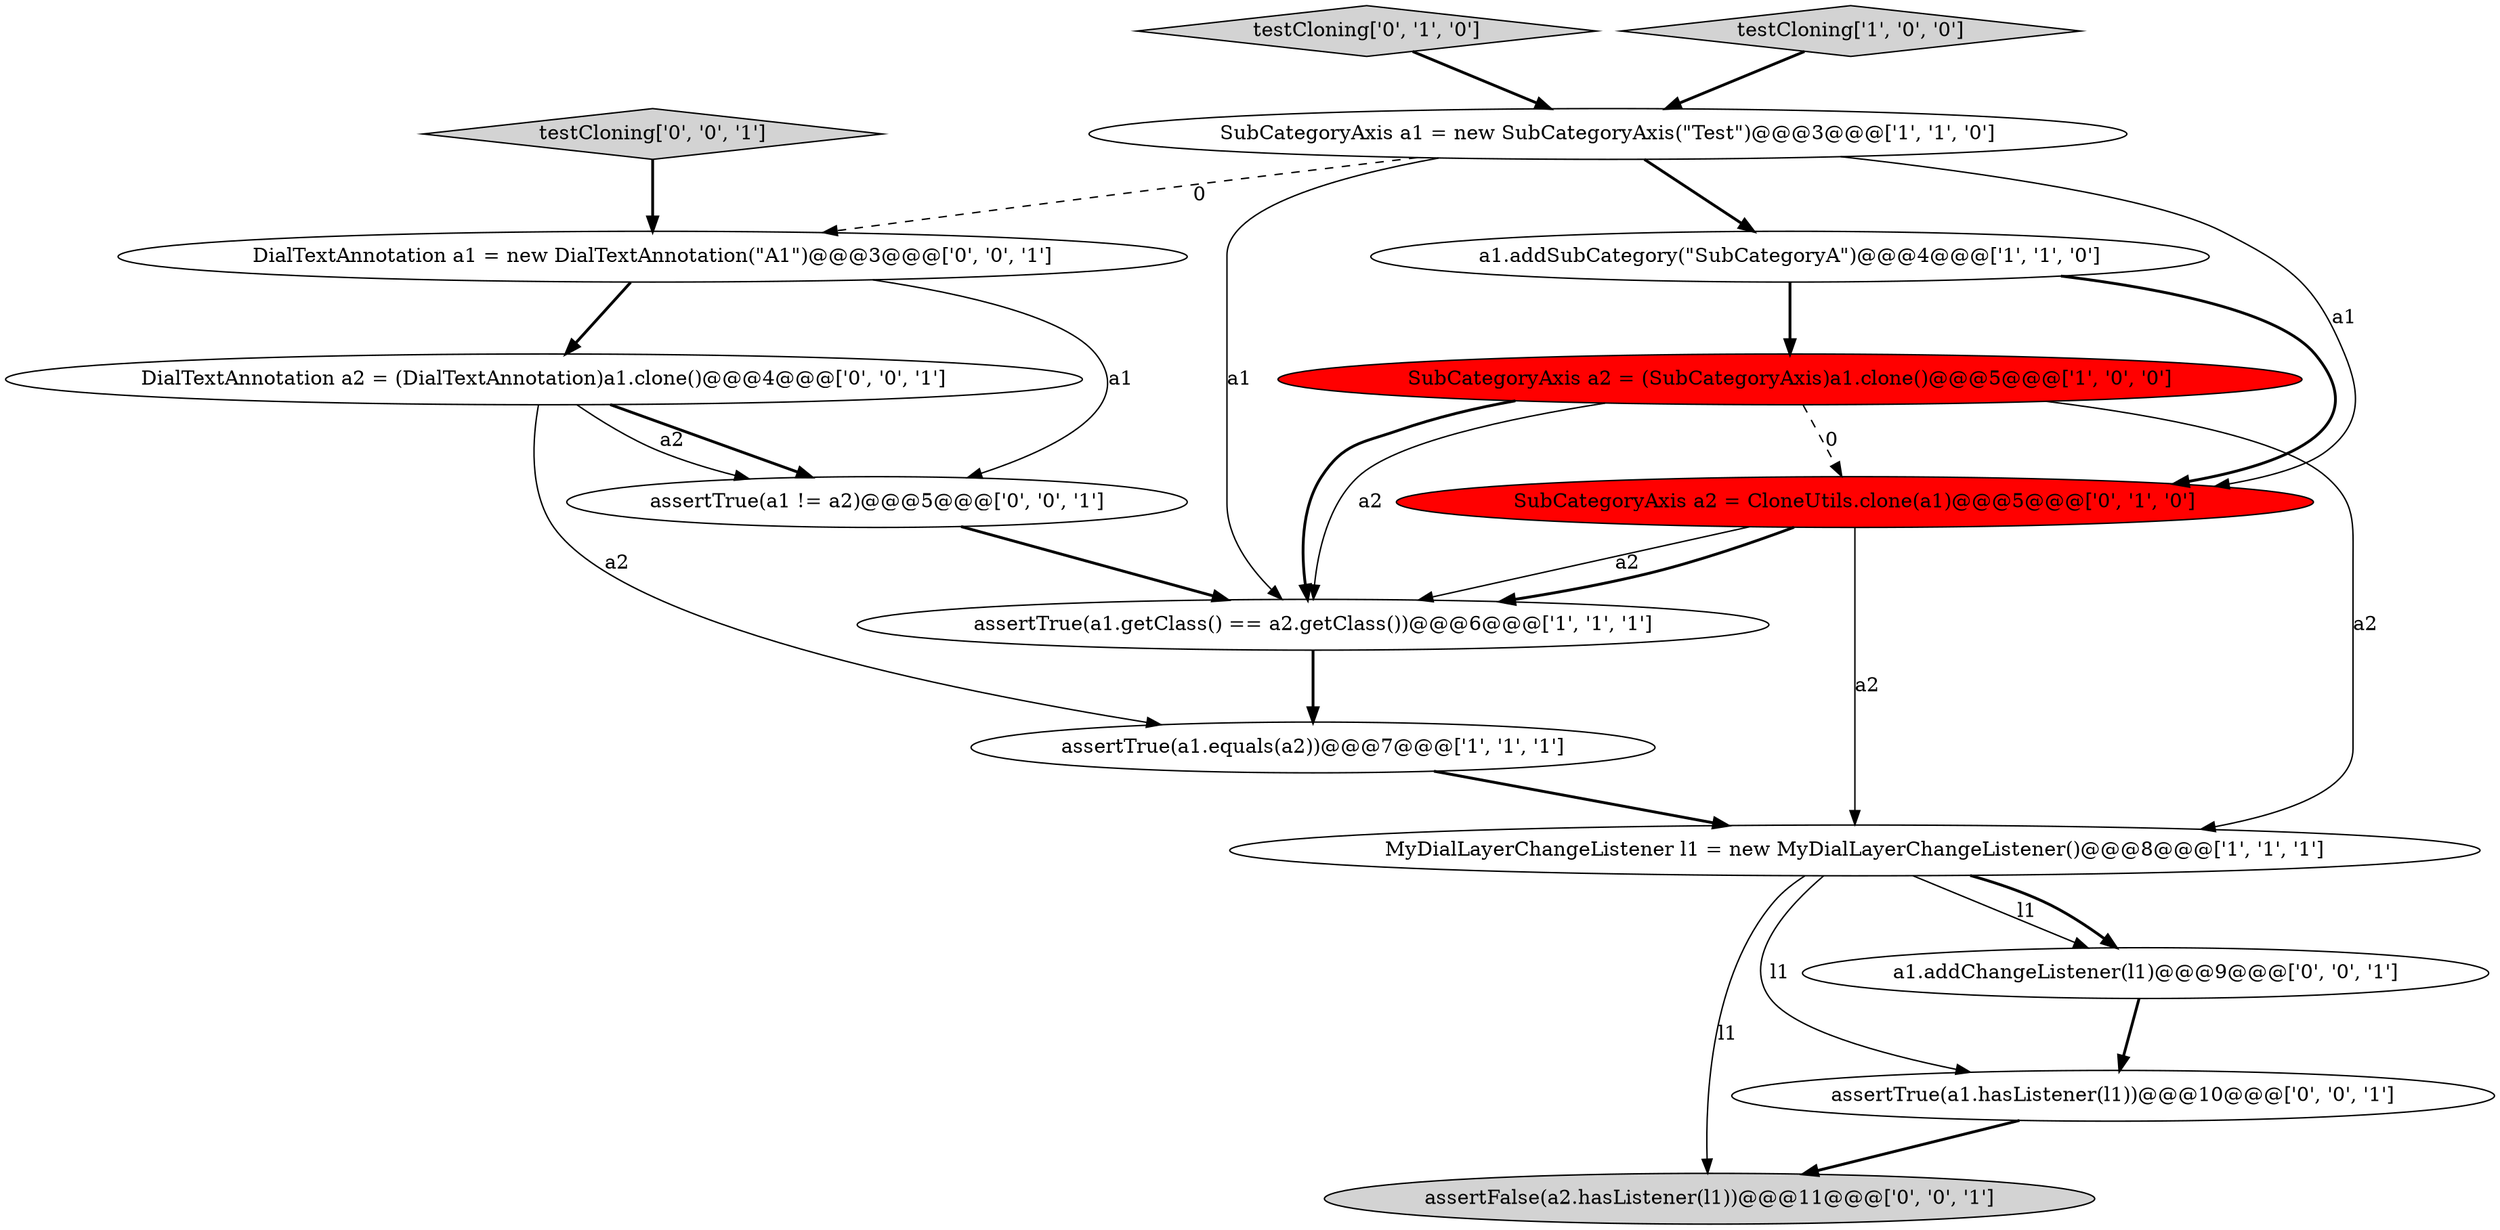 digraph {
8 [style = filled, label = "SubCategoryAxis a2 = CloneUtils.clone(a1)@@@5@@@['0', '1', '0']", fillcolor = red, shape = ellipse image = "AAA1AAABBB2BBB"];
2 [style = filled, label = "MyDialLayerChangeListener l1 = new MyDialLayerChangeListener()@@@8@@@['1', '1', '1']", fillcolor = white, shape = ellipse image = "AAA0AAABBB1BBB"];
11 [style = filled, label = "DialTextAnnotation a2 = (DialTextAnnotation)a1.clone()@@@4@@@['0', '0', '1']", fillcolor = white, shape = ellipse image = "AAA0AAABBB3BBB"];
12 [style = filled, label = "testCloning['0', '0', '1']", fillcolor = lightgray, shape = diamond image = "AAA0AAABBB3BBB"];
5 [style = filled, label = "a1.addSubCategory(\"SubCategoryA\")@@@4@@@['1', '1', '0']", fillcolor = white, shape = ellipse image = "AAA0AAABBB1BBB"];
10 [style = filled, label = "assertFalse(a2.hasListener(l1))@@@11@@@['0', '0', '1']", fillcolor = lightgray, shape = ellipse image = "AAA0AAABBB3BBB"];
14 [style = filled, label = "assertTrue(a1 != a2)@@@5@@@['0', '0', '1']", fillcolor = white, shape = ellipse image = "AAA0AAABBB3BBB"];
1 [style = filled, label = "assertTrue(a1.getClass() == a2.getClass())@@@6@@@['1', '1', '1']", fillcolor = white, shape = ellipse image = "AAA0AAABBB1BBB"];
0 [style = filled, label = "assertTrue(a1.equals(a2))@@@7@@@['1', '1', '1']", fillcolor = white, shape = ellipse image = "AAA0AAABBB1BBB"];
15 [style = filled, label = "a1.addChangeListener(l1)@@@9@@@['0', '0', '1']", fillcolor = white, shape = ellipse image = "AAA0AAABBB3BBB"];
6 [style = filled, label = "SubCategoryAxis a1 = new SubCategoryAxis(\"Test\")@@@3@@@['1', '1', '0']", fillcolor = white, shape = ellipse image = "AAA0AAABBB1BBB"];
7 [style = filled, label = "testCloning['0', '1', '0']", fillcolor = lightgray, shape = diamond image = "AAA0AAABBB2BBB"];
13 [style = filled, label = "assertTrue(a1.hasListener(l1))@@@10@@@['0', '0', '1']", fillcolor = white, shape = ellipse image = "AAA0AAABBB3BBB"];
9 [style = filled, label = "DialTextAnnotation a1 = new DialTextAnnotation(\"A1\")@@@3@@@['0', '0', '1']", fillcolor = white, shape = ellipse image = "AAA0AAABBB3BBB"];
3 [style = filled, label = "testCloning['1', '0', '0']", fillcolor = lightgray, shape = diamond image = "AAA0AAABBB1BBB"];
4 [style = filled, label = "SubCategoryAxis a2 = (SubCategoryAxis)a1.clone()@@@5@@@['1', '0', '0']", fillcolor = red, shape = ellipse image = "AAA1AAABBB1BBB"];
4->1 [style = solid, label="a2"];
13->10 [style = bold, label=""];
5->8 [style = bold, label=""];
15->13 [style = bold, label=""];
4->2 [style = solid, label="a2"];
11->0 [style = solid, label="a2"];
9->11 [style = bold, label=""];
8->2 [style = solid, label="a2"];
11->14 [style = bold, label=""];
0->2 [style = bold, label=""];
6->9 [style = dashed, label="0"];
3->6 [style = bold, label=""];
2->15 [style = solid, label="l1"];
1->0 [style = bold, label=""];
12->9 [style = bold, label=""];
14->1 [style = bold, label=""];
8->1 [style = solid, label="a2"];
8->1 [style = bold, label=""];
6->5 [style = bold, label=""];
6->1 [style = solid, label="a1"];
6->8 [style = solid, label="a1"];
2->13 [style = solid, label="l1"];
11->14 [style = solid, label="a2"];
5->4 [style = bold, label=""];
2->15 [style = bold, label=""];
7->6 [style = bold, label=""];
4->8 [style = dashed, label="0"];
4->1 [style = bold, label=""];
9->14 [style = solid, label="a1"];
2->10 [style = solid, label="l1"];
}
